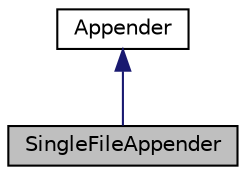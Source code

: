 digraph "SingleFileAppender"
{
  edge [fontname="Helvetica",fontsize="10",labelfontname="Helvetica",labelfontsize="10"];
  node [fontname="Helvetica",fontsize="10",shape=record];
  Node0 [label="SingleFileAppender",height=0.2,width=0.4,color="black", fillcolor="grey75", style="filled", fontcolor="black"];
  Node1 -> Node0 [dir="back",color="midnightblue",fontsize="10",style="solid",fontname="Helvetica"];
  Node1 [label="Appender",height=0.2,width=0.4,color="black", fillcolor="white", style="filled",URL="$classAppender.html",tooltip="\输出器的虚基类 "];
}

